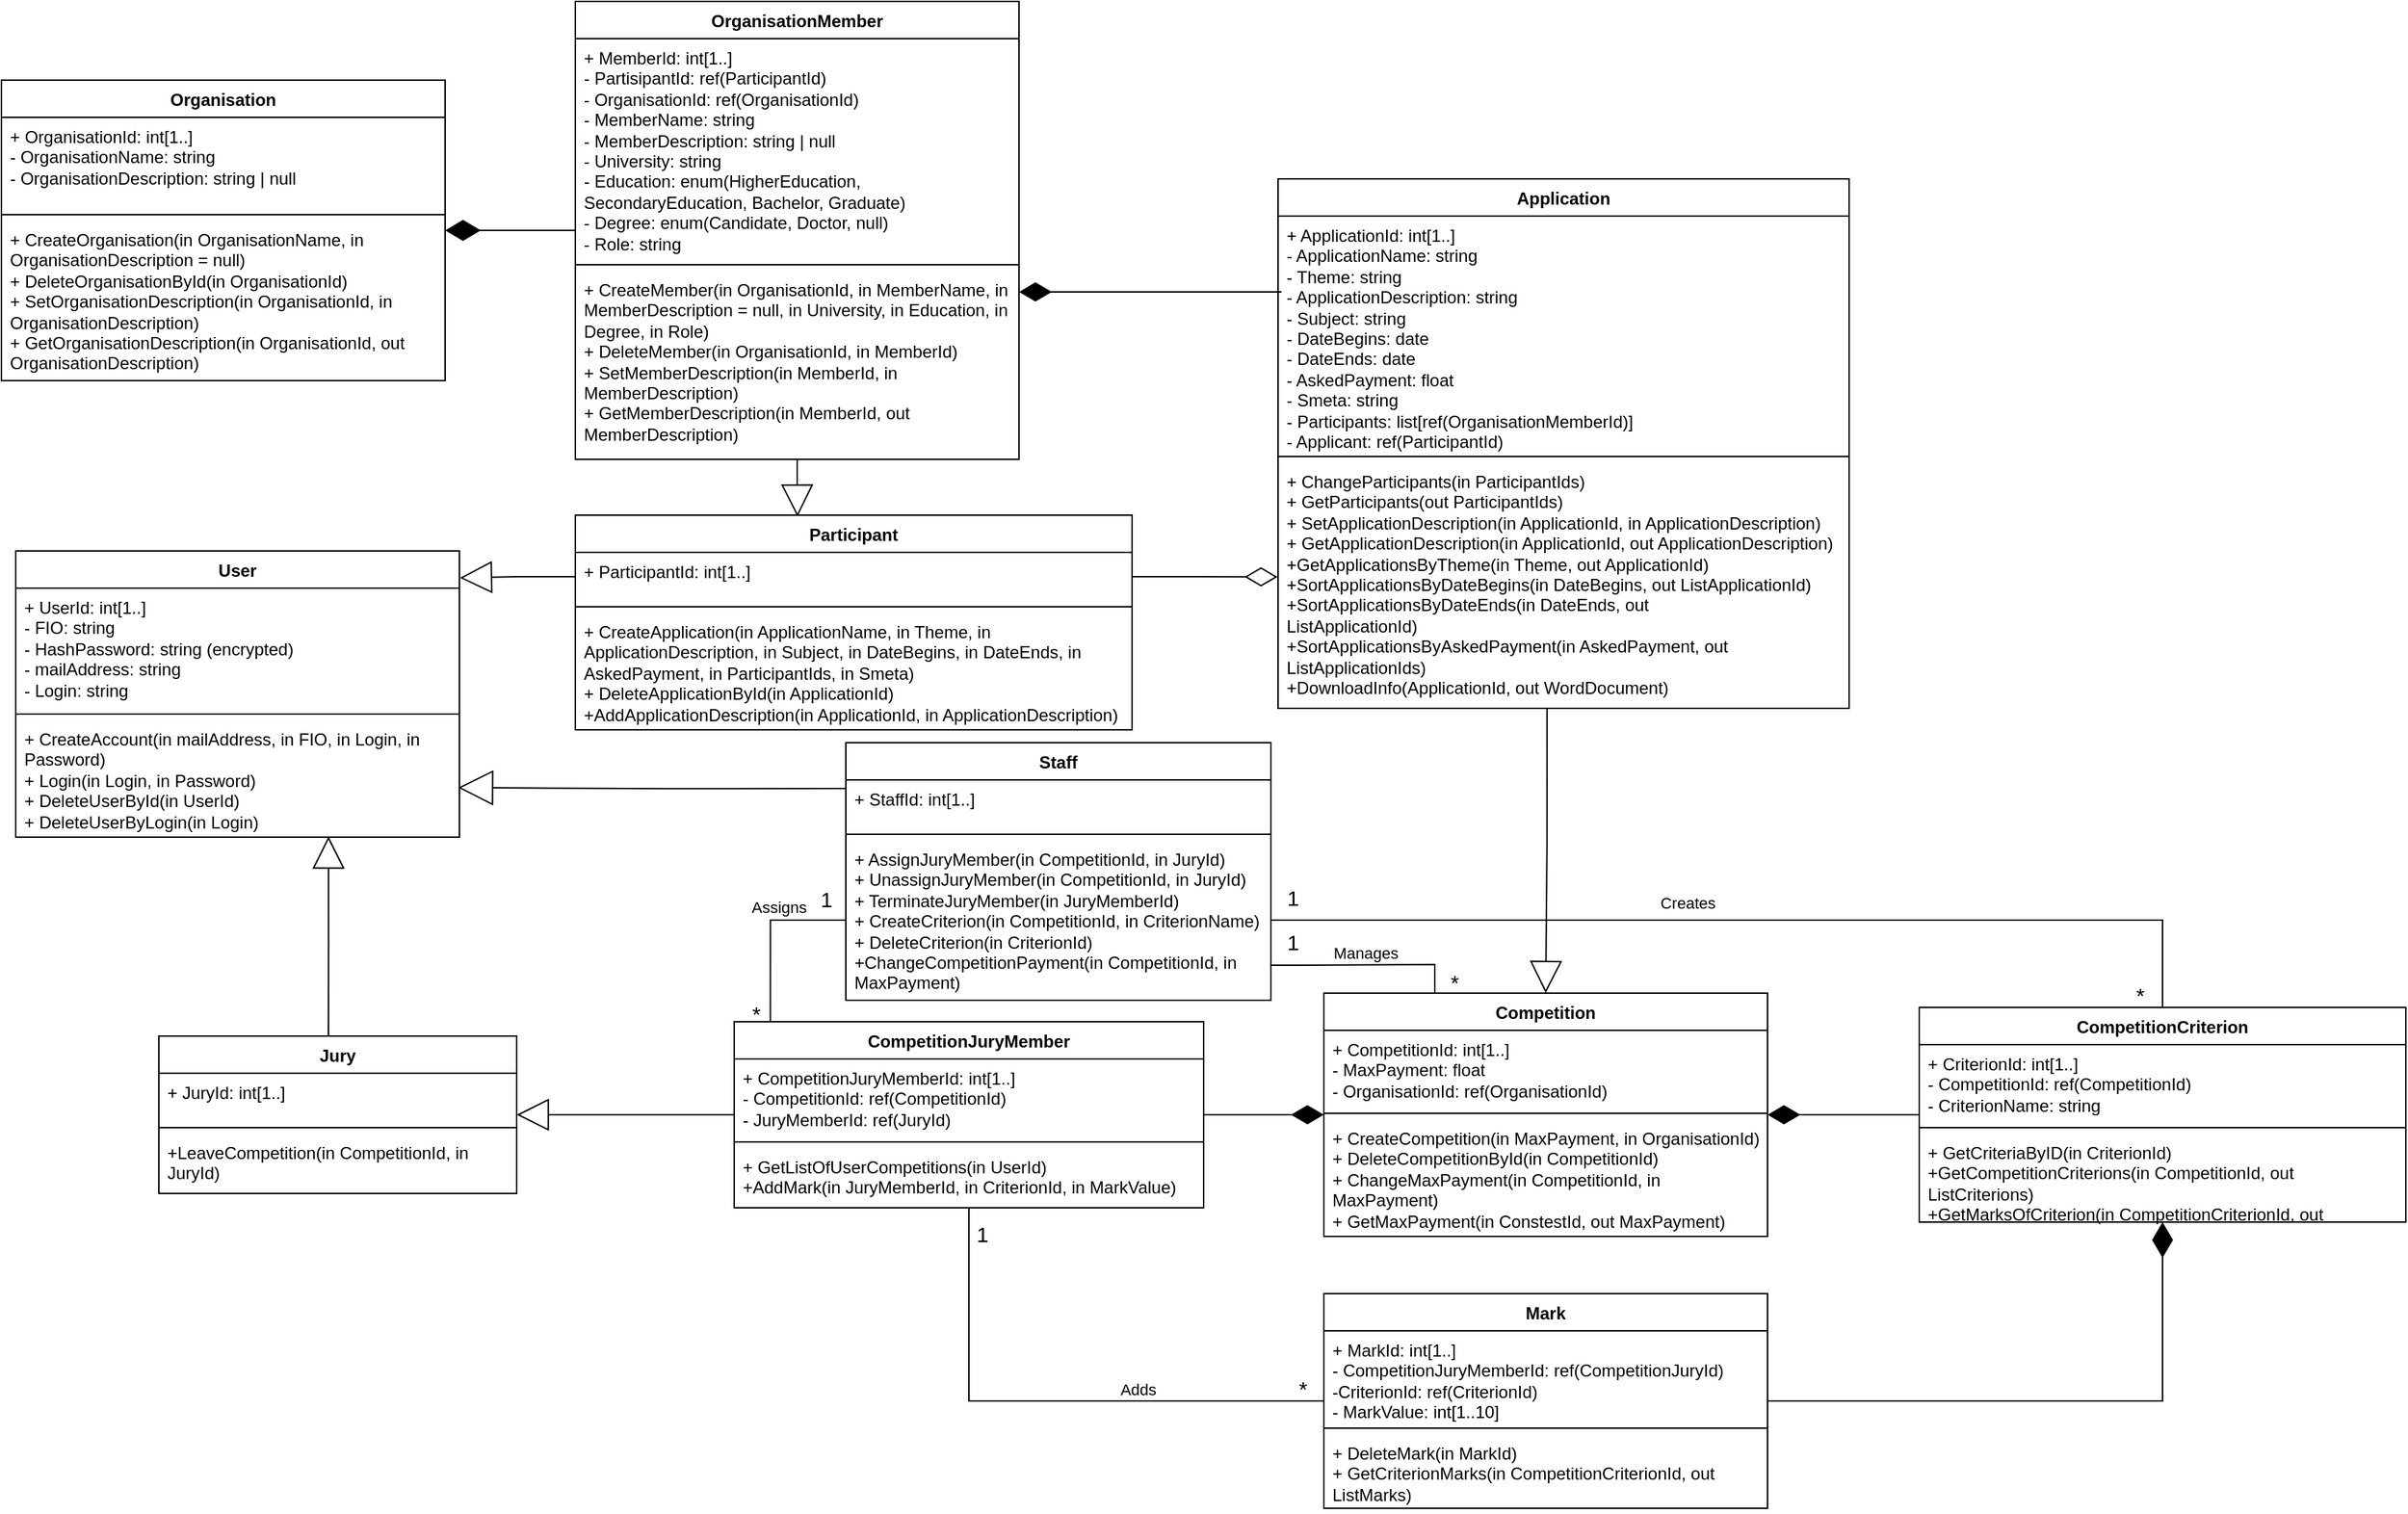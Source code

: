 <mxfile version="24.0.7" type="device">
  <diagram id="tbx0QY8A2d0oqmGA5Cp0" name="БД">
    <mxGraphModel dx="1618" dy="823" grid="1" gridSize="10" guides="1" tooltips="1" connect="1" arrows="1" fold="1" page="1" pageScale="1" pageWidth="1654" pageHeight="1169" math="0" shadow="0">
      <root>
        <mxCell id="0" />
        <mxCell id="1" parent="0" />
        <mxCell id="RE6tneoKuSgMG5iYsqEx-18" style="edgeStyle=orthogonalEdgeStyle;rounded=0;orthogonalLoop=1;jettySize=auto;html=1;entryX=0.474;entryY=0;entryDx=0;entryDy=0;entryPerimeter=0;endArrow=none;endFill=0;startArrow=block;startFill=0;sourcePerimeterSpacing=20;targetPerimeterSpacing=20;endSize=20;startSize=20;exitX=0.705;exitY=0.994;exitDx=0;exitDy=0;exitPerimeter=0;" parent="1" source="bNObItc8xiciyLIa7zXP-4" target="RE6tneoKuSgMG5iYsqEx-8" edge="1">
          <mxGeometry relative="1" as="geometry">
            <mxPoint x="450" y="700" as="sourcePoint" />
            <mxPoint x="451" y="750" as="targetPoint" />
            <Array as="points" />
          </mxGeometry>
        </mxCell>
        <mxCell id="bNObItc8xiciyLIa7zXP-1" value="User" style="swimlane;fontStyle=1;align=center;verticalAlign=top;childLayout=stackLayout;horizontal=1;startSize=26;horizontalStack=0;resizeParent=1;resizeParentMax=0;resizeLast=0;collapsible=1;marginBottom=0;whiteSpace=wrap;html=1;" parent="1" vertex="1">
          <mxGeometry x="230" y="500" width="310" height="200" as="geometry" />
        </mxCell>
        <mxCell id="bNObItc8xiciyLIa7zXP-2" value="&lt;div&gt;+ UserId: int[1..]&lt;/div&gt;&lt;div&gt;- FIO: string&lt;/div&gt;&lt;div&gt;- HashPassword: string (encrypted)&lt;/div&gt;&lt;div&gt;- mailAddress: string&lt;/div&gt;&lt;div&gt;- Login: string&lt;/div&gt;&lt;div&gt;&lt;br&gt;&lt;/div&gt;" style="text;strokeColor=none;fillColor=none;align=left;verticalAlign=top;spacingLeft=4;spacingRight=4;overflow=hidden;rotatable=0;points=[[0,0.5],[1,0.5]];portConstraint=eastwest;whiteSpace=wrap;html=1;" parent="bNObItc8xiciyLIa7zXP-1" vertex="1">
          <mxGeometry y="26" width="310" height="84" as="geometry" />
        </mxCell>
        <mxCell id="bNObItc8xiciyLIa7zXP-3" value="" style="line;strokeWidth=1;fillColor=none;align=left;verticalAlign=middle;spacingTop=-1;spacingLeft=3;spacingRight=3;rotatable=0;labelPosition=right;points=[];portConstraint=eastwest;strokeColor=inherit;" parent="bNObItc8xiciyLIa7zXP-1" vertex="1">
          <mxGeometry y="110" width="310" height="8" as="geometry" />
        </mxCell>
        <mxCell id="bNObItc8xiciyLIa7zXP-4" value="&lt;div&gt;+ CreateAccount(in mailAddress, in FIO, in Login, in Password)&lt;/div&gt;&lt;div&gt;+ Login(in Login, in Password)&lt;/div&gt;&lt;div&gt;+ DeleteUserById(in UserId)&lt;/div&gt;&lt;div&gt;+ DeleteUserByLogin(in Login)&lt;/div&gt;&lt;div&gt;&lt;br&gt;&lt;/div&gt;" style="text;strokeColor=none;fillColor=none;align=left;verticalAlign=top;spacingLeft=4;spacingRight=4;overflow=hidden;rotatable=0;points=[[0,0.5],[1,0.5]];portConstraint=eastwest;whiteSpace=wrap;html=1;" parent="bNObItc8xiciyLIa7zXP-1" vertex="1">
          <mxGeometry y="118" width="310" height="82" as="geometry" />
        </mxCell>
        <mxCell id="UJbR6KJJ19hNJ8dr7_1Q-6" style="edgeStyle=orthogonalEdgeStyle;rounded=0;orthogonalLoop=1;jettySize=auto;html=1;endArrow=diamondThin;endFill=1;endSize=20;" parent="1" source="o2VQP6vlNos9qttU4HDx-1" target="wW2T4e_-4DtYueLEFlTY-1" edge="1">
          <mxGeometry relative="1" as="geometry" />
        </mxCell>
        <mxCell id="RE6tneoKuSgMG5iYsqEx-12" style="edgeStyle=orthogonalEdgeStyle;rounded=0;orthogonalLoop=1;jettySize=auto;html=1;endArrow=block;endFill=0;endSize=20;" parent="1" source="o2VQP6vlNos9qttU4HDx-1" target="RE6tneoKuSgMG5iYsqEx-8" edge="1">
          <mxGeometry relative="1" as="geometry" />
        </mxCell>
        <mxCell id="o2VQP6vlNos9qttU4HDx-1" value="CompetitionJuryMember" style="swimlane;fontStyle=1;align=center;verticalAlign=top;childLayout=stackLayout;horizontal=1;startSize=26;horizontalStack=0;resizeParent=1;resizeParentMax=0;resizeLast=0;collapsible=1;marginBottom=0;whiteSpace=wrap;html=1;" parent="1" vertex="1">
          <mxGeometry x="732" y="829" width="328" height="130" as="geometry" />
        </mxCell>
        <mxCell id="o2VQP6vlNos9qttU4HDx-2" value="&lt;div&gt;&lt;div&gt;&lt;div&gt;+ CompetitionJuryMemberId: int[1..]&lt;/div&gt;&lt;div&gt;- CompetitionId: ref(CompetitionId)&lt;/div&gt;&lt;div&gt;- JuryMemberId: ref(JuryId)&lt;/div&gt;&lt;/div&gt;&lt;/div&gt;&lt;div&gt;&lt;br&gt;&lt;/div&gt;" style="text;strokeColor=none;fillColor=none;align=left;verticalAlign=top;spacingLeft=4;spacingRight=4;overflow=hidden;rotatable=0;points=[[0,0.5],[1,0.5]];portConstraint=eastwest;whiteSpace=wrap;html=1;" parent="o2VQP6vlNos9qttU4HDx-1" vertex="1">
          <mxGeometry y="26" width="328" height="54" as="geometry" />
        </mxCell>
        <mxCell id="o2VQP6vlNos9qttU4HDx-3" value="" style="line;strokeWidth=1;fillColor=none;align=left;verticalAlign=middle;spacingTop=-1;spacingLeft=3;spacingRight=3;rotatable=0;labelPosition=right;points=[];portConstraint=eastwest;strokeColor=inherit;" parent="o2VQP6vlNos9qttU4HDx-1" vertex="1">
          <mxGeometry y="80" width="328" height="8" as="geometry" />
        </mxCell>
        <mxCell id="o2VQP6vlNos9qttU4HDx-4" value="&lt;div&gt;&lt;span style=&quot;background-color: initial;&quot;&gt;+ GetListOfUserCompetitions(in UserId)&lt;/span&gt;&lt;br&gt;&lt;/div&gt;&lt;div&gt;+AddMark(in JuryMemberId, in CriterionId, in MarkValue)&lt;/div&gt;" style="text;strokeColor=none;fillColor=none;align=left;verticalAlign=top;spacingLeft=4;spacingRight=4;overflow=hidden;rotatable=0;points=[[0,0.5],[1,0.5]];portConstraint=eastwest;whiteSpace=wrap;html=1;" parent="o2VQP6vlNos9qttU4HDx-1" vertex="1">
          <mxGeometry y="88" width="328" height="42" as="geometry" />
        </mxCell>
        <mxCell id="4SzAsJeK6_6mKN4gHVkO-5" style="edgeStyle=orthogonalEdgeStyle;rounded=0;orthogonalLoop=1;jettySize=auto;html=1;endArrow=block;endFill=0;endSize=20;entryX=0.399;entryY=0.007;entryDx=0;entryDy=0;entryPerimeter=0;" parent="1" source="4SzAsJeK6_6mKN4gHVkO-1" target="RE6tneoKuSgMG5iYsqEx-3" edge="1">
          <mxGeometry relative="1" as="geometry">
            <Array as="points">
              <mxPoint x="776" y="450" />
              <mxPoint x="776" y="450" />
            </Array>
          </mxGeometry>
        </mxCell>
        <mxCell id="RE6tneoKuSgMG5iYsqEx-2" style="edgeStyle=orthogonalEdgeStyle;rounded=0;orthogonalLoop=1;jettySize=auto;html=1;endArrow=diamondThin;endFill=1;endSize=22;" parent="1" source="4SzAsJeK6_6mKN4gHVkO-1" target="0djxqtNmF9mdWrvRooZP-1" edge="1">
          <mxGeometry relative="1" as="geometry" />
        </mxCell>
        <mxCell id="4SzAsJeK6_6mKN4gHVkO-1" value="OrganisationMember" style="swimlane;fontStyle=1;align=center;verticalAlign=top;childLayout=stackLayout;horizontal=1;startSize=26;horizontalStack=0;resizeParent=1;resizeParentMax=0;resizeLast=0;collapsible=1;marginBottom=0;whiteSpace=wrap;html=1;" parent="1" vertex="1">
          <mxGeometry x="621" y="116" width="310" height="320" as="geometry" />
        </mxCell>
        <mxCell id="4SzAsJeK6_6mKN4gHVkO-2" value="&lt;div&gt;+ MemberId: int[1..]&lt;/div&gt;&lt;div&gt;- PartisipantId: ref(ParticipantId)&lt;/div&gt;&lt;div&gt;- OrganisationId: ref(OrganisationId)&lt;/div&gt;&lt;div&gt;- MemberName: string&lt;/div&gt;&lt;div&gt;- MemberDescription: string | null&lt;/div&gt;&lt;div&gt;- University: string&lt;/div&gt;&lt;div&gt;- Education: enum(HigherEducation, SecondaryEducation, Bachelor, Graduate)&lt;/div&gt;&lt;div&gt;- Degree: enum(Candidate, Doctor, null)&lt;/div&gt;&lt;div&gt;- Role: string&lt;/div&gt;&lt;div&gt;&lt;br&gt;&lt;/div&gt;" style="text;strokeColor=none;fillColor=none;align=left;verticalAlign=top;spacingLeft=4;spacingRight=4;overflow=hidden;rotatable=0;points=[[0,0.5],[1,0.5]];portConstraint=eastwest;whiteSpace=wrap;html=1;" parent="4SzAsJeK6_6mKN4gHVkO-1" vertex="1">
          <mxGeometry y="26" width="310" height="154" as="geometry" />
        </mxCell>
        <mxCell id="4SzAsJeK6_6mKN4gHVkO-3" value="" style="line;strokeWidth=1;fillColor=none;align=left;verticalAlign=middle;spacingTop=-1;spacingLeft=3;spacingRight=3;rotatable=0;labelPosition=right;points=[];portConstraint=eastwest;strokeColor=inherit;" parent="4SzAsJeK6_6mKN4gHVkO-1" vertex="1">
          <mxGeometry y="180" width="310" height="8" as="geometry" />
        </mxCell>
        <mxCell id="4SzAsJeK6_6mKN4gHVkO-4" value="&lt;div&gt;&lt;div&gt;+ CreateMember(in OrganisationId, in MemberName, in MemberDescription = null, in University, in Education, in Degree, in Role)&lt;/div&gt;&lt;div&gt;+ DeleteMember(in OrganisationId, in MemberId)&lt;/div&gt;&lt;div&gt;+ SetMemberDescription(in MemberId, in MemberDescription)&lt;/div&gt;&lt;div&gt;+ GetMemberDescription(in MemberId, out MemberDescription)&lt;/div&gt;&lt;/div&gt;&lt;div&gt;&lt;br&gt;&lt;/div&gt;&lt;div&gt;&lt;br&gt;&lt;/div&gt;" style="text;strokeColor=none;fillColor=none;align=left;verticalAlign=top;spacingLeft=4;spacingRight=4;overflow=hidden;rotatable=0;points=[[0,0.5],[1,0.5]];portConstraint=eastwest;whiteSpace=wrap;html=1;" parent="4SzAsJeK6_6mKN4gHVkO-1" vertex="1">
          <mxGeometry y="188" width="310" height="132" as="geometry" />
        </mxCell>
        <mxCell id="0djxqtNmF9mdWrvRooZP-1" value="Organisation" style="swimlane;fontStyle=1;align=center;verticalAlign=top;childLayout=stackLayout;horizontal=1;startSize=26;horizontalStack=0;resizeParent=1;resizeParentMax=0;resizeLast=0;collapsible=1;marginBottom=0;whiteSpace=wrap;html=1;" parent="1" vertex="1">
          <mxGeometry x="220" y="171" width="310" height="210" as="geometry" />
        </mxCell>
        <mxCell id="0djxqtNmF9mdWrvRooZP-2" value="&lt;div&gt;+ OrganisationId: int[1..]&lt;/div&gt;&lt;div&gt;- OrganisationName: string&lt;/div&gt;&lt;div&gt;- OrganisationDescription: string | null&lt;/div&gt;" style="text;strokeColor=none;fillColor=none;align=left;verticalAlign=top;spacingLeft=4;spacingRight=4;overflow=hidden;rotatable=0;points=[[0,0.5],[1,0.5]];portConstraint=eastwest;whiteSpace=wrap;html=1;" parent="0djxqtNmF9mdWrvRooZP-1" vertex="1">
          <mxGeometry y="26" width="310" height="64" as="geometry" />
        </mxCell>
        <mxCell id="0djxqtNmF9mdWrvRooZP-3" value="" style="line;strokeWidth=1;fillColor=none;align=left;verticalAlign=middle;spacingTop=-1;spacingLeft=3;spacingRight=3;rotatable=0;labelPosition=right;points=[];portConstraint=eastwest;strokeColor=inherit;" parent="0djxqtNmF9mdWrvRooZP-1" vertex="1">
          <mxGeometry y="90" width="310" height="8" as="geometry" />
        </mxCell>
        <mxCell id="0djxqtNmF9mdWrvRooZP-4" value="&lt;div&gt;&lt;div&gt;+ CreateOrganisation(in OrganisationName, in OrganisationDescription = null)&lt;/div&gt;&lt;div&gt;+ DeleteOrganisationById(in OrganisationId)&lt;/div&gt;&lt;div&gt;+ SetOrganisationDescription(in OrganisationId, in OrganisationDescription)&lt;/div&gt;&lt;div&gt;+ GetOrganisationDescription(in OrganisationId, out OrganisationDescription)&lt;/div&gt;&lt;div&gt;&lt;br&gt;&lt;/div&gt;&lt;/div&gt;&lt;div&gt;&lt;br&gt;&lt;/div&gt;" style="text;strokeColor=none;fillColor=none;align=left;verticalAlign=top;spacingLeft=4;spacingRight=4;overflow=hidden;rotatable=0;points=[[0,0.5],[1,0.5]];portConstraint=eastwest;whiteSpace=wrap;html=1;" parent="0djxqtNmF9mdWrvRooZP-1" vertex="1">
          <mxGeometry y="98" width="310" height="112" as="geometry" />
        </mxCell>
        <mxCell id="UJbR6KJJ19hNJ8dr7_1Q-5" style="edgeStyle=orthogonalEdgeStyle;rounded=0;orthogonalLoop=1;jettySize=auto;html=1;endArrow=diamondThin;endFill=1;endSize=20;" parent="1" source="UJbR6KJJ19hNJ8dr7_1Q-1" target="wW2T4e_-4DtYueLEFlTY-1" edge="1">
          <mxGeometry relative="1" as="geometry" />
        </mxCell>
        <mxCell id="UJbR6KJJ19hNJ8dr7_1Q-1" value="CompetitionCriterion" style="swimlane;fontStyle=1;align=center;verticalAlign=top;childLayout=stackLayout;horizontal=1;startSize=26;horizontalStack=0;resizeParent=1;resizeParentMax=0;resizeLast=0;collapsible=1;marginBottom=0;whiteSpace=wrap;html=1;" parent="1" vertex="1">
          <mxGeometry x="1560" y="819" width="340" height="150" as="geometry" />
        </mxCell>
        <mxCell id="UJbR6KJJ19hNJ8dr7_1Q-2" value="&lt;div&gt;&lt;div&gt;+ CriterionId: int[1..]&lt;/div&gt;&lt;div&gt;- CompetitionId: ref(CompetitionId)&lt;/div&gt;&lt;div&gt;- CriterionName: string&lt;/div&gt;&lt;/div&gt;&lt;div&gt;&lt;br&gt;&lt;/div&gt;" style="text;strokeColor=none;fillColor=none;align=left;verticalAlign=top;spacingLeft=4;spacingRight=4;overflow=hidden;rotatable=0;points=[[0,0.5],[1,0.5]];portConstraint=eastwest;whiteSpace=wrap;html=1;" parent="UJbR6KJJ19hNJ8dr7_1Q-1" vertex="1">
          <mxGeometry y="26" width="340" height="54" as="geometry" />
        </mxCell>
        <mxCell id="UJbR6KJJ19hNJ8dr7_1Q-3" value="" style="line;strokeWidth=1;fillColor=none;align=left;verticalAlign=middle;spacingTop=-1;spacingLeft=3;spacingRight=3;rotatable=0;labelPosition=right;points=[];portConstraint=eastwest;strokeColor=inherit;" parent="UJbR6KJJ19hNJ8dr7_1Q-1" vertex="1">
          <mxGeometry y="80" width="340" height="8" as="geometry" />
        </mxCell>
        <mxCell id="UJbR6KJJ19hNJ8dr7_1Q-4" value="&lt;div&gt;+ GetCriteriaByID(in CriterionId)&lt;/div&gt;&lt;div&gt;+GetCompetitionCriterions(in CompetitionId, out ListCriterions)&lt;/div&gt;&lt;div&gt;+GetMarksOfCriterion(in CompetitionCriterionId, out ListMarks)&lt;/div&gt;" style="text;strokeColor=none;fillColor=none;align=left;verticalAlign=top;spacingLeft=4;spacingRight=4;overflow=hidden;rotatable=0;points=[[0,0.5],[1,0.5]];portConstraint=eastwest;whiteSpace=wrap;html=1;" parent="UJbR6KJJ19hNJ8dr7_1Q-1" vertex="1">
          <mxGeometry y="88" width="340" height="62" as="geometry" />
        </mxCell>
        <mxCell id="wW2T4e_-4DtYueLEFlTY-1" value="Competition" style="swimlane;fontStyle=1;align=center;verticalAlign=top;childLayout=stackLayout;horizontal=1;startSize=26;horizontalStack=0;resizeParent=1;resizeParentMax=0;resizeLast=0;collapsible=1;marginBottom=0;whiteSpace=wrap;html=1;" parent="1" vertex="1">
          <mxGeometry x="1144" y="809" width="310" height="170" as="geometry" />
        </mxCell>
        <mxCell id="wW2T4e_-4DtYueLEFlTY-2" value="&lt;div&gt;+ CompetitionId: int[1..]&lt;/div&gt;&lt;div&gt;- MaxPayment: float&lt;/div&gt;&lt;div&gt;- OrganisationId: ref(OrganisationId)&lt;/div&gt;&lt;div&gt;&lt;br&gt;&lt;/div&gt;" style="text;strokeColor=none;fillColor=none;align=left;verticalAlign=top;spacingLeft=4;spacingRight=4;overflow=hidden;rotatable=0;points=[[0,0.5],[1,0.5]];portConstraint=eastwest;whiteSpace=wrap;html=1;" parent="wW2T4e_-4DtYueLEFlTY-1" vertex="1">
          <mxGeometry y="26" width="310" height="54" as="geometry" />
        </mxCell>
        <mxCell id="wW2T4e_-4DtYueLEFlTY-3" value="" style="line;strokeWidth=1;fillColor=none;align=left;verticalAlign=middle;spacingTop=-1;spacingLeft=3;spacingRight=3;rotatable=0;labelPosition=right;points=[];portConstraint=eastwest;strokeColor=inherit;" parent="wW2T4e_-4DtYueLEFlTY-1" vertex="1">
          <mxGeometry y="80" width="310" height="8" as="geometry" />
        </mxCell>
        <mxCell id="wW2T4e_-4DtYueLEFlTY-4" value="&lt;div&gt;&lt;div&gt;+ CreateCompetition(in MaxPayment, in OrganisationId)&lt;/div&gt;&lt;div&gt;+ DeleteCompetitionById(in CompetitionId)&lt;/div&gt;&lt;div&gt;+ ChangeMaxPayment(in CompetitionId, in MaxPayment)&lt;/div&gt;&lt;/div&gt;&lt;div&gt;+ GetMaxPayment(in ConstestId, out MaxPayment)&lt;/div&gt;" style="text;strokeColor=none;fillColor=none;align=left;verticalAlign=top;spacingLeft=4;spacingRight=4;overflow=hidden;rotatable=0;points=[[0,0.5],[1,0.5]];portConstraint=eastwest;whiteSpace=wrap;html=1;" parent="wW2T4e_-4DtYueLEFlTY-1" vertex="1">
          <mxGeometry y="88" width="310" height="82" as="geometry" />
        </mxCell>
        <mxCell id="CakIqdbojPViR_hdbF3f-1" style="edgeStyle=orthogonalEdgeStyle;rounded=0;orthogonalLoop=1;jettySize=auto;html=1;entryX=0.5;entryY=0;entryDx=0;entryDy=0;endArrow=block;endFill=0;endSize=20;exitX=0.471;exitY=1;exitDx=0;exitDy=0;exitPerimeter=0;" parent="1" source="hI1w8iSLKrA8wik7EfCB-4" target="wW2T4e_-4DtYueLEFlTY-1" edge="1">
          <mxGeometry relative="1" as="geometry">
            <Array as="points" />
          </mxGeometry>
        </mxCell>
        <mxCell id="RE6tneoKuSgMG5iYsqEx-1" style="edgeStyle=orthogonalEdgeStyle;rounded=0;orthogonalLoop=1;jettySize=auto;html=1;endArrow=diamondThin;endFill=1;endSize=20;exitX=0.006;exitY=0.323;exitDx=0;exitDy=0;exitPerimeter=0;entryX=1;entryY=0.114;entryDx=0;entryDy=0;entryPerimeter=0;" parent="1" source="hI1w8iSLKrA8wik7EfCB-2" target="4SzAsJeK6_6mKN4gHVkO-4" edge="1">
          <mxGeometry relative="1" as="geometry" />
        </mxCell>
        <mxCell id="hI1w8iSLKrA8wik7EfCB-1" value="Application" style="swimlane;fontStyle=1;align=center;verticalAlign=top;childLayout=stackLayout;horizontal=1;startSize=26;horizontalStack=0;resizeParent=1;resizeParentMax=0;resizeLast=0;collapsible=1;marginBottom=0;whiteSpace=wrap;html=1;" parent="1" vertex="1">
          <mxGeometry x="1112" y="240" width="399" height="370" as="geometry" />
        </mxCell>
        <mxCell id="hI1w8iSLKrA8wik7EfCB-2" value="&lt;div&gt;+ ApplicationId: int[1..]&lt;/div&gt;&lt;div&gt;- ApplicationName: string&lt;/div&gt;&lt;div&gt;- Theme: string&lt;/div&gt;&lt;div&gt;- ApplicationDescription: string&lt;/div&gt;&lt;div&gt;- Subject: string&lt;/div&gt;&lt;div&gt;- DateBegins: date&lt;/div&gt;&lt;div&gt;- DateEnds: date&lt;/div&gt;&lt;div&gt;&lt;span style=&quot;background-color: initial;&quot;&gt;- AskedPayment: float&lt;/span&gt;&lt;br&gt;&lt;/div&gt;&lt;div&gt;- Smeta: string&lt;/div&gt;&lt;div&gt;- Participants: list[ref(OrganisationMemberId)]&lt;/div&gt;&lt;div&gt;- Applicant: ref(ParticipantId)&lt;/div&gt;" style="text;strokeColor=none;fillColor=none;align=left;verticalAlign=top;spacingLeft=4;spacingRight=4;overflow=hidden;rotatable=0;points=[[0,0.5],[1,0.5]];portConstraint=eastwest;whiteSpace=wrap;html=1;" parent="hI1w8iSLKrA8wik7EfCB-1" vertex="1">
          <mxGeometry y="26" width="399" height="164" as="geometry" />
        </mxCell>
        <mxCell id="hI1w8iSLKrA8wik7EfCB-3" value="" style="line;strokeWidth=1;fillColor=none;align=left;verticalAlign=middle;spacingTop=-1;spacingLeft=3;spacingRight=3;rotatable=0;labelPosition=right;points=[];portConstraint=eastwest;strokeColor=inherit;" parent="hI1w8iSLKrA8wik7EfCB-1" vertex="1">
          <mxGeometry y="190" width="399" height="8" as="geometry" />
        </mxCell>
        <mxCell id="hI1w8iSLKrA8wik7EfCB-4" value="&lt;div&gt;&lt;span style=&quot;background-color: initial;&quot;&gt;+ ChangeParticipants(in ParticipantIds)&lt;/span&gt;&lt;br&gt;&lt;/div&gt;&lt;div&gt;+ GetParticipants(out ParticipantIds)&lt;/div&gt;&lt;div&gt;+ SetApplicationDescription(in ApplicationId, in ApplicationDescription)&lt;/div&gt;&lt;div&gt;+ GetApplicationDescription(in ApplicationId, out ApplicationDescription)&lt;/div&gt;&lt;div&gt;+GetApplicationsByTheme(in Theme, out ApplicationId)&lt;/div&gt;&lt;div&gt;+SortApplicationsByDateBegins(in DateBegins, out ListApplicationId)&lt;br&gt;&lt;/div&gt;&lt;div&gt;+SortApplicationsByDateEnds(in DateEnds, out&amp;nbsp;&lt;/div&gt;List&lt;span style=&quot;background-color: initial;&quot;&gt;ApplicationId)&lt;/span&gt;&lt;br&gt;&lt;div&gt;+SortApplicationsByAskedPayment(in AskedPayment, out ListApplicationIds)&lt;/div&gt;&lt;div&gt;+DownloadInfo(ApplicationId, out WordDocument)&lt;/div&gt;" style="text;strokeColor=none;fillColor=none;align=left;verticalAlign=top;spacingLeft=4;spacingRight=4;overflow=hidden;rotatable=0;points=[[0,0.5],[1,0.5]];portConstraint=eastwest;whiteSpace=wrap;html=1;" parent="hI1w8iSLKrA8wik7EfCB-1" vertex="1">
          <mxGeometry y="198" width="399" height="172" as="geometry" />
        </mxCell>
        <mxCell id="2GS8grMwLXmXDHInFmuI-7" style="edgeStyle=orthogonalEdgeStyle;rounded=0;orthogonalLoop=1;jettySize=auto;html=1;endArrow=none;endFill=0;endSize=22;" parent="1" source="2GS8grMwLXmXDHInFmuI-1" target="o2VQP6vlNos9qttU4HDx-1" edge="1">
          <mxGeometry relative="1" as="geometry" />
        </mxCell>
        <mxCell id="6uBcQy-sb_qNj88CiIeB-1" value="Adds" style="edgeLabel;html=1;align=center;verticalAlign=middle;resizable=0;points=[];" parent="2GS8grMwLXmXDHInFmuI-7" vertex="1" connectable="0">
          <mxGeometry x="-0.319" relative="1" as="geometry">
            <mxPoint y="-8" as="offset" />
          </mxGeometry>
        </mxCell>
        <mxCell id="2GS8grMwLXmXDHInFmuI-8" style="edgeStyle=orthogonalEdgeStyle;rounded=0;orthogonalLoop=1;jettySize=auto;html=1;endArrow=diamondThin;endFill=1;endSize=22;" parent="1" source="2GS8grMwLXmXDHInFmuI-1" target="UJbR6KJJ19hNJ8dr7_1Q-1" edge="1">
          <mxGeometry relative="1" as="geometry" />
        </mxCell>
        <mxCell id="2GS8grMwLXmXDHInFmuI-1" value="Mark" style="swimlane;fontStyle=1;align=center;verticalAlign=top;childLayout=stackLayout;horizontal=1;startSize=26;horizontalStack=0;resizeParent=1;resizeParentMax=0;resizeLast=0;collapsible=1;marginBottom=0;whiteSpace=wrap;html=1;" parent="1" vertex="1">
          <mxGeometry x="1144" y="1019" width="310" height="150" as="geometry" />
        </mxCell>
        <mxCell id="2GS8grMwLXmXDHInFmuI-2" value="&lt;div&gt;&lt;div&gt;+ MarkId: int[1..]&lt;/div&gt;&lt;div&gt;- CompetitionJuryMemberId: ref(CompetitionJuryId)&lt;/div&gt;&lt;div&gt;-CriterionId: ref(CriterionId)&lt;/div&gt;&lt;div&gt;- MarkValue: int[1..10]&lt;/div&gt;&lt;/div&gt;&lt;div&gt;&lt;br&gt;&lt;/div&gt;" style="text;strokeColor=none;fillColor=none;align=left;verticalAlign=top;spacingLeft=4;spacingRight=4;overflow=hidden;rotatable=0;points=[[0,0.5],[1,0.5]];portConstraint=eastwest;whiteSpace=wrap;html=1;" parent="2GS8grMwLXmXDHInFmuI-1" vertex="1">
          <mxGeometry y="26" width="310" height="64" as="geometry" />
        </mxCell>
        <mxCell id="2GS8grMwLXmXDHInFmuI-3" value="" style="line;strokeWidth=1;fillColor=none;align=left;verticalAlign=middle;spacingTop=-1;spacingLeft=3;spacingRight=3;rotatable=0;labelPosition=right;points=[];portConstraint=eastwest;strokeColor=inherit;" parent="2GS8grMwLXmXDHInFmuI-1" vertex="1">
          <mxGeometry y="90" width="310" height="8" as="geometry" />
        </mxCell>
        <mxCell id="2GS8grMwLXmXDHInFmuI-4" value="&lt;div&gt;&lt;span style=&quot;background-color: initial;&quot;&gt;+ DeleteMark(in MarkId)&lt;/span&gt;&lt;br&gt;&lt;/div&gt;&lt;div&gt;&lt;span style=&quot;background-color: initial;&quot;&gt;+ GetCriterionMarks(in CompetitionCriterionId, out ListMarks)&lt;/span&gt;&lt;/div&gt;" style="text;strokeColor=none;fillColor=none;align=left;verticalAlign=top;spacingLeft=4;spacingRight=4;overflow=hidden;rotatable=0;points=[[0,0.5],[1,0.5]];portConstraint=eastwest;whiteSpace=wrap;html=1;" parent="2GS8grMwLXmXDHInFmuI-1" vertex="1">
          <mxGeometry y="98" width="310" height="52" as="geometry" />
        </mxCell>
        <mxCell id="RE6tneoKuSgMG5iYsqEx-7" style="edgeStyle=orthogonalEdgeStyle;rounded=0;orthogonalLoop=1;jettySize=auto;html=1;exitX=1;exitY=0.5;exitDx=0;exitDy=0;endArrow=diamondThin;endFill=0;endSize=20;entryX=-0.001;entryY=0.692;entryDx=0;entryDy=0;entryPerimeter=0;" parent="1" source="RE6tneoKuSgMG5iYsqEx-4" edge="1">
          <mxGeometry relative="1" as="geometry">
            <Array as="points" />
            <mxPoint x="1111.601" y="518.184" as="targetPoint" />
          </mxGeometry>
        </mxCell>
        <mxCell id="RE6tneoKuSgMG5iYsqEx-17" style="edgeStyle=orthogonalEdgeStyle;rounded=0;orthogonalLoop=1;jettySize=auto;html=1;endArrow=block;endFill=0;endSize=20;entryX=1.001;entryY=0.212;entryDx=0;entryDy=0;entryPerimeter=0;exitX=0;exitY=0.5;exitDx=0;exitDy=0;" parent="1" source="RE6tneoKuSgMG5iYsqEx-4" edge="1">
          <mxGeometry relative="1" as="geometry">
            <Array as="points">
              <mxPoint x="580" y="519" />
            </Array>
            <mxPoint x="540.31" y="518.808" as="targetPoint" />
          </mxGeometry>
        </mxCell>
        <mxCell id="RE6tneoKuSgMG5iYsqEx-3" value="Participant" style="swimlane;fontStyle=1;align=center;verticalAlign=top;childLayout=stackLayout;horizontal=1;startSize=26;horizontalStack=0;resizeParent=1;resizeParentMax=0;resizeLast=0;collapsible=1;marginBottom=0;whiteSpace=wrap;html=1;" parent="1" vertex="1">
          <mxGeometry x="621" y="475" width="389" height="150" as="geometry" />
        </mxCell>
        <mxCell id="RE6tneoKuSgMG5iYsqEx-4" value="&lt;div&gt;+ ParticipantId: int[1..]&lt;/div&gt;" style="text;strokeColor=none;fillColor=none;align=left;verticalAlign=top;spacingLeft=4;spacingRight=4;overflow=hidden;rotatable=0;points=[[0,0.5],[1,0.5]];portConstraint=eastwest;whiteSpace=wrap;html=1;" parent="RE6tneoKuSgMG5iYsqEx-3" vertex="1">
          <mxGeometry y="26" width="389" height="34" as="geometry" />
        </mxCell>
        <mxCell id="RE6tneoKuSgMG5iYsqEx-5" value="" style="line;strokeWidth=1;fillColor=none;align=left;verticalAlign=middle;spacingTop=-1;spacingLeft=3;spacingRight=3;rotatable=0;labelPosition=right;points=[];portConstraint=eastwest;strokeColor=inherit;" parent="RE6tneoKuSgMG5iYsqEx-3" vertex="1">
          <mxGeometry y="60" width="389" height="8" as="geometry" />
        </mxCell>
        <mxCell id="RE6tneoKuSgMG5iYsqEx-6" value="&lt;div&gt;&lt;div style=&quot;border-color: var(--border-color);&quot;&gt;+ CreateApplication(in ApplicationName, in Theme, in ApplicationDescription, in Subject, in DateBegins, in DateEnds, in AskedPayment, in ParticipantIds, in Smeta)&lt;/div&gt;&lt;div style=&quot;border-color: var(--border-color);&quot;&gt;+ DeleteApplicationById(in ApplicationId)&lt;/div&gt;&lt;/div&gt;&lt;div style=&quot;border-color: var(--border-color);&quot;&gt;+AddApplicationDescription(in ApplicationId, in ApplicationDescription)&lt;/div&gt;" style="text;strokeColor=none;fillColor=none;align=left;verticalAlign=top;spacingLeft=4;spacingRight=4;overflow=hidden;rotatable=0;points=[[0,0.5],[1,0.5]];portConstraint=eastwest;whiteSpace=wrap;html=1;" parent="RE6tneoKuSgMG5iYsqEx-3" vertex="1">
          <mxGeometry y="68" width="389" height="82" as="geometry" />
        </mxCell>
        <mxCell id="RE6tneoKuSgMG5iYsqEx-8" value="Jury" style="swimlane;fontStyle=1;align=center;verticalAlign=top;childLayout=stackLayout;horizontal=1;startSize=26;horizontalStack=0;resizeParent=1;resizeParentMax=0;resizeLast=0;collapsible=1;marginBottom=0;whiteSpace=wrap;html=1;" parent="1" vertex="1">
          <mxGeometry x="330" y="839" width="250" height="110" as="geometry" />
        </mxCell>
        <mxCell id="RE6tneoKuSgMG5iYsqEx-9" value="&lt;div&gt;+ JuryId: int[1..]&lt;/div&gt;" style="text;strokeColor=none;fillColor=none;align=left;verticalAlign=top;spacingLeft=4;spacingRight=4;overflow=hidden;rotatable=0;points=[[0,0.5],[1,0.5]];portConstraint=eastwest;whiteSpace=wrap;html=1;" parent="RE6tneoKuSgMG5iYsqEx-8" vertex="1">
          <mxGeometry y="26" width="250" height="34" as="geometry" />
        </mxCell>
        <mxCell id="RE6tneoKuSgMG5iYsqEx-10" value="" style="line;strokeWidth=1;fillColor=none;align=left;verticalAlign=middle;spacingTop=-1;spacingLeft=3;spacingRight=3;rotatable=0;labelPosition=right;points=[];portConstraint=eastwest;strokeColor=inherit;" parent="RE6tneoKuSgMG5iYsqEx-8" vertex="1">
          <mxGeometry y="60" width="250" height="8" as="geometry" />
        </mxCell>
        <mxCell id="RE6tneoKuSgMG5iYsqEx-11" value="&lt;div&gt;&lt;div style=&quot;border-color: var(--border-color);&quot;&gt;+LeaveCompetition(in CompetitionId, in JuryId)&lt;/div&gt;&lt;/div&gt;" style="text;strokeColor=none;fillColor=none;align=left;verticalAlign=top;spacingLeft=4;spacingRight=4;overflow=hidden;rotatable=0;points=[[0,0.5],[1,0.5]];portConstraint=eastwest;whiteSpace=wrap;html=1;" parent="RE6tneoKuSgMG5iYsqEx-8" vertex="1">
          <mxGeometry y="68" width="250" height="42" as="geometry" />
        </mxCell>
        <mxCell id="RE6tneoKuSgMG5iYsqEx-21" style="edgeStyle=orthogonalEdgeStyle;rounded=0;orthogonalLoop=1;jettySize=auto;html=1;endArrow=none;endFill=0;entryX=0.077;entryY=0;entryDx=0;entryDy=0;entryPerimeter=0;" parent="1" source="RE6tneoKuSgMG5iYsqEx-16" target="o2VQP6vlNos9qttU4HDx-1" edge="1">
          <mxGeometry relative="1" as="geometry" />
        </mxCell>
        <mxCell id="RE6tneoKuSgMG5iYsqEx-22" value="Assigns" style="edgeLabel;html=1;align=center;verticalAlign=middle;resizable=0;points=[];" parent="RE6tneoKuSgMG5iYsqEx-21" vertex="1" connectable="0">
          <mxGeometry x="-0.382" y="1" relative="1" as="geometry">
            <mxPoint x="-9" y="-10" as="offset" />
          </mxGeometry>
        </mxCell>
        <mxCell id="RE6tneoKuSgMG5iYsqEx-30" style="edgeStyle=orthogonalEdgeStyle;rounded=0;orthogonalLoop=1;jettySize=auto;html=1;entryX=0.997;entryY=0.578;entryDx=0;entryDy=0;exitX=-0.002;exitY=0.178;exitDx=0;exitDy=0;exitPerimeter=0;entryPerimeter=0;endArrow=block;endFill=0;endSize=22;" parent="1" source="RE6tneoKuSgMG5iYsqEx-14" target="bNObItc8xiciyLIa7zXP-4" edge="1">
          <mxGeometry relative="1" as="geometry" />
        </mxCell>
        <mxCell id="RE6tneoKuSgMG5iYsqEx-31" style="edgeStyle=orthogonalEdgeStyle;rounded=0;orthogonalLoop=1;jettySize=auto;html=1;exitX=0.998;exitY=0.781;exitDx=0;exitDy=0;exitPerimeter=0;entryX=0.25;entryY=0;entryDx=0;entryDy=0;endArrow=none;endFill=0;" parent="1" source="RE6tneoKuSgMG5iYsqEx-16" target="wW2T4e_-4DtYueLEFlTY-1" edge="1">
          <mxGeometry relative="1" as="geometry">
            <mxPoint x="1290" y="810" as="targetPoint" />
          </mxGeometry>
        </mxCell>
        <mxCell id="6uBcQy-sb_qNj88CiIeB-4" value="Manages" style="edgeLabel;html=1;align=center;verticalAlign=middle;resizable=0;points=[];" parent="RE6tneoKuSgMG5iYsqEx-31" vertex="1" connectable="0">
          <mxGeometry x="-0.014" y="-1" relative="1" as="geometry">
            <mxPoint y="-9" as="offset" />
          </mxGeometry>
        </mxCell>
        <mxCell id="RE6tneoKuSgMG5iYsqEx-13" value="Staff" style="swimlane;fontStyle=1;align=center;verticalAlign=top;childLayout=stackLayout;horizontal=1;startSize=26;horizontalStack=0;resizeParent=1;resizeParentMax=0;resizeLast=0;collapsible=1;marginBottom=0;whiteSpace=wrap;html=1;" parent="1" vertex="1">
          <mxGeometry x="810" y="634" width="297" height="180" as="geometry" />
        </mxCell>
        <mxCell id="RE6tneoKuSgMG5iYsqEx-14" value="&lt;div&gt;+ StaffId: int[1..]&lt;/div&gt;" style="text;strokeColor=none;fillColor=none;align=left;verticalAlign=top;spacingLeft=4;spacingRight=4;overflow=hidden;rotatable=0;points=[[0,0.5],[1,0.5]];portConstraint=eastwest;whiteSpace=wrap;html=1;" parent="RE6tneoKuSgMG5iYsqEx-13" vertex="1">
          <mxGeometry y="26" width="297" height="34" as="geometry" />
        </mxCell>
        <mxCell id="RE6tneoKuSgMG5iYsqEx-15" value="" style="line;strokeWidth=1;fillColor=none;align=left;verticalAlign=middle;spacingTop=-1;spacingLeft=3;spacingRight=3;rotatable=0;labelPosition=right;points=[];portConstraint=eastwest;strokeColor=inherit;" parent="RE6tneoKuSgMG5iYsqEx-13" vertex="1">
          <mxGeometry y="60" width="297" height="8" as="geometry" />
        </mxCell>
        <mxCell id="RE6tneoKuSgMG5iYsqEx-16" value="&lt;div&gt;&lt;div style=&quot;border-color: var(--border-color);&quot;&gt;+ AssignJuryMember(in CompetitionId, in JuryId)&lt;/div&gt;&lt;/div&gt;&lt;div&gt;&lt;div style=&quot;border-color: var(--border-color);&quot;&gt;+ UnassignJury&lt;span style=&quot;background-color: initial;&quot;&gt;Member&lt;/span&gt;&lt;span style=&quot;background-color: initial;&quot;&gt;(in CompetitionId, in JuryId)&lt;/span&gt;&lt;/div&gt;&lt;/div&gt;&lt;div&gt;+ TerminateJuryMember(in JuryMemberId)&lt;/div&gt;&lt;div&gt;&lt;div style=&quot;border-color: var(--border-color);&quot;&gt;&lt;div style=&quot;border-color: var(--border-color);&quot;&gt;+ CreateCriterion(in CompetitionId, in CriterionName)&lt;/div&gt;&lt;/div&gt;&lt;/div&gt;&lt;div&gt;+ DeleteCriterion(in CriterionId)&lt;/div&gt;&lt;div&gt;+ChangeCompetitionPayment(in CompetitionId, in MaxPayment)&lt;/div&gt;" style="text;strokeColor=none;fillColor=none;align=left;verticalAlign=top;spacingLeft=4;spacingRight=4;overflow=hidden;rotatable=0;points=[[0,0.5],[1,0.5]];portConstraint=eastwest;whiteSpace=wrap;html=1;" parent="RE6tneoKuSgMG5iYsqEx-13" vertex="1">
          <mxGeometry y="68" width="297" height="112" as="geometry" />
        </mxCell>
        <mxCell id="RE6tneoKuSgMG5iYsqEx-23" value="1" style="text;html=1;align=center;verticalAlign=middle;resizable=0;points=[];autosize=1;strokeColor=none;fillColor=none;fontSize=15;" parent="1" vertex="1">
          <mxGeometry x="781" y="728" width="30" height="30" as="geometry" />
        </mxCell>
        <mxCell id="RE6tneoKuSgMG5iYsqEx-24" value="*" style="text;html=1;align=center;verticalAlign=middle;resizable=0;points=[];autosize=1;strokeColor=none;fillColor=none;fontSize=15;" parent="1" vertex="1">
          <mxGeometry x="732" y="808" width="30" height="30" as="geometry" />
        </mxCell>
        <mxCell id="RE6tneoKuSgMG5iYsqEx-25" style="edgeStyle=orthogonalEdgeStyle;rounded=0;orthogonalLoop=1;jettySize=auto;html=1;endArrow=none;endFill=0;" parent="1" source="RE6tneoKuSgMG5iYsqEx-16" target="UJbR6KJJ19hNJ8dr7_1Q-1" edge="1">
          <mxGeometry relative="1" as="geometry" />
        </mxCell>
        <mxCell id="RE6tneoKuSgMG5iYsqEx-26" value="Creates" style="edgeLabel;html=1;align=center;verticalAlign=middle;resizable=0;points=[];" parent="RE6tneoKuSgMG5iYsqEx-25" vertex="1" connectable="0">
          <mxGeometry x="-0.167" relative="1" as="geometry">
            <mxPoint x="6" y="-12" as="offset" />
          </mxGeometry>
        </mxCell>
        <mxCell id="RE6tneoKuSgMG5iYsqEx-27" value="*" style="text;html=1;align=center;verticalAlign=middle;resizable=0;points=[];autosize=1;strokeColor=none;fillColor=none;fontSize=15;" parent="1" vertex="1">
          <mxGeometry x="1699" y="795" width="30" height="30" as="geometry" />
        </mxCell>
        <mxCell id="RE6tneoKuSgMG5iYsqEx-28" value="1" style="text;html=1;align=center;verticalAlign=middle;resizable=0;points=[];autosize=1;strokeColor=none;fillColor=none;fontSize=15;" parent="1" vertex="1">
          <mxGeometry x="1107" y="727" width="30" height="30" as="geometry" />
        </mxCell>
        <mxCell id="OpSiLrREZQJaQkiJNnB6-5" value="*" style="text;html=1;align=center;verticalAlign=middle;resizable=0;points=[];autosize=1;strokeColor=none;fillColor=none;fontSize=15;" parent="1" vertex="1">
          <mxGeometry x="1114" y="1070" width="30" height="30" as="geometry" />
        </mxCell>
        <mxCell id="OpSiLrREZQJaQkiJNnB6-6" value="1" style="text;html=1;align=center;verticalAlign=middle;resizable=0;points=[];autosize=1;strokeColor=none;fillColor=none;fontSize=15;" parent="1" vertex="1">
          <mxGeometry x="890" y="962" width="30" height="30" as="geometry" />
        </mxCell>
        <mxCell id="6uBcQy-sb_qNj88CiIeB-2" value="1" style="text;html=1;align=center;verticalAlign=middle;resizable=0;points=[];autosize=1;strokeColor=none;fillColor=none;fontSize=15;" parent="1" vertex="1">
          <mxGeometry x="1107" y="758" width="30" height="30" as="geometry" />
        </mxCell>
        <mxCell id="6uBcQy-sb_qNj88CiIeB-3" value="*" style="text;html=1;align=center;verticalAlign=middle;resizable=0;points=[];autosize=1;strokeColor=none;fillColor=none;fontSize=15;" parent="1" vertex="1">
          <mxGeometry x="1220" y="786" width="30" height="30" as="geometry" />
        </mxCell>
      </root>
    </mxGraphModel>
  </diagram>
</mxfile>
